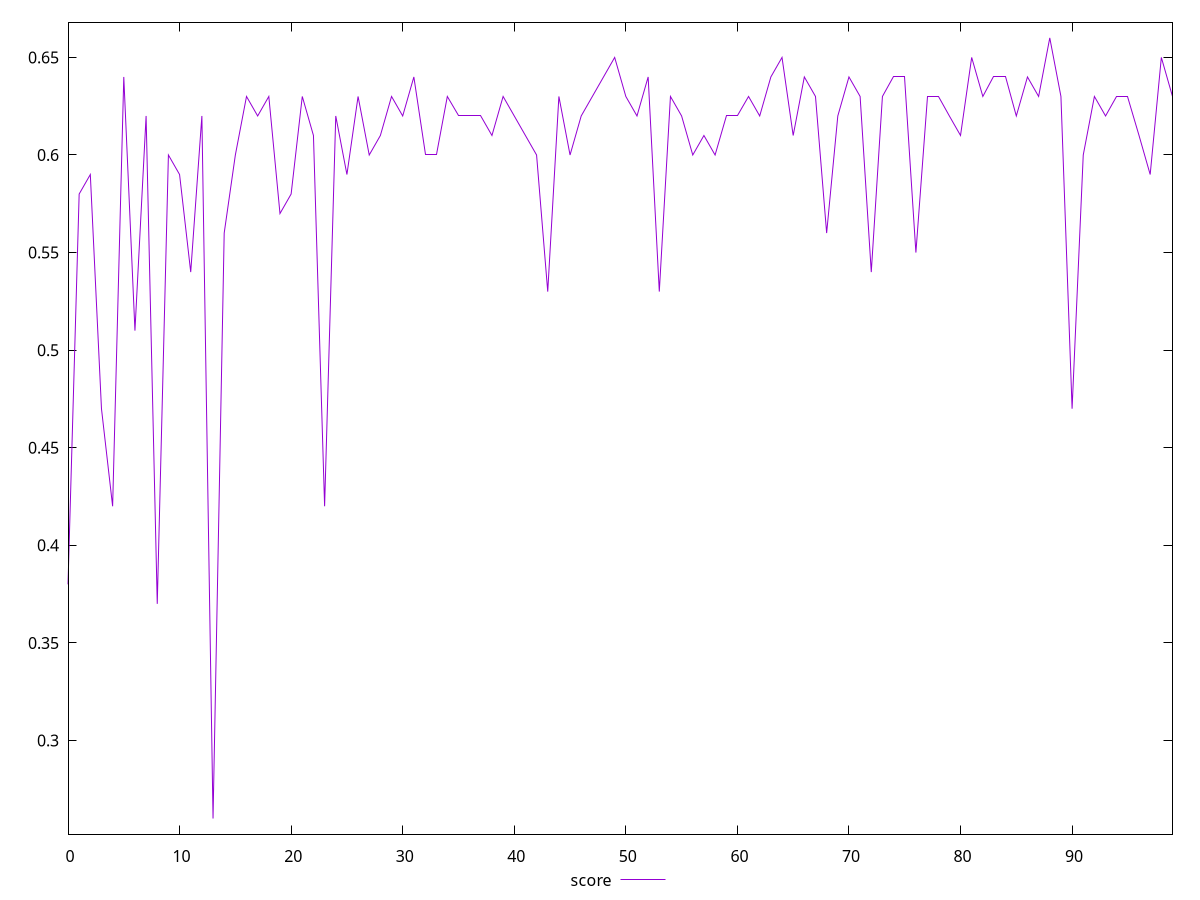 reset

$score <<EOF
0 0.38
1 0.58
2 0.59
3 0.47
4 0.42
5 0.64
6 0.51
7 0.62
8 0.37
9 0.6
10 0.59
11 0.54
12 0.62
13 0.26
14 0.56
15 0.6
16 0.63
17 0.62
18 0.63
19 0.57
20 0.58
21 0.63
22 0.61
23 0.42
24 0.62
25 0.59
26 0.63
27 0.6
28 0.61
29 0.63
30 0.62
31 0.64
32 0.6
33 0.6
34 0.63
35 0.62
36 0.62
37 0.62
38 0.61
39 0.63
40 0.62
41 0.61
42 0.6
43 0.53
44 0.63
45 0.6
46 0.62
47 0.63
48 0.64
49 0.65
50 0.63
51 0.62
52 0.64
53 0.53
54 0.63
55 0.62
56 0.6
57 0.61
58 0.6
59 0.62
60 0.62
61 0.63
62 0.62
63 0.64
64 0.65
65 0.61
66 0.64
67 0.63
68 0.56
69 0.62
70 0.64
71 0.63
72 0.54
73 0.63
74 0.64
75 0.64
76 0.55
77 0.63
78 0.63
79 0.62
80 0.61
81 0.65
82 0.63
83 0.64
84 0.64
85 0.62
86 0.64
87 0.63
88 0.66
89 0.63
90 0.47
91 0.6
92 0.63
93 0.62
94 0.63
95 0.63
96 0.61
97 0.59
98 0.65
99 0.63
EOF

set key outside below
set xrange [0:99]
set yrange [0.252:0.668]
set trange [0.252:0.668]
set terminal svg size 640, 500 enhanced background rgb 'white'
set output "report_00025_2021-02-22T21:38:55.199Z/mainthread-work-breakdown/samples/pages+cached/score/values.svg"

plot $score title "score" with line

reset
